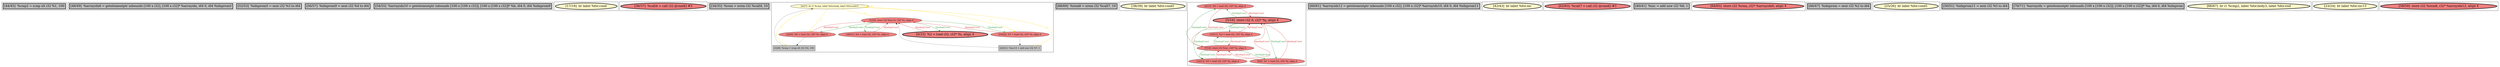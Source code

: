 
digraph G {





subgraph cluster22 {


node684 [penwidth=3.0,fontsize=20,fillcolor=grey,label="[44/45]  %cmp2 = icmp slt i32 %1, 100",shape=rectangle,style=filled ]



}

subgraph cluster20 {


node682 [penwidth=3.0,fontsize=20,fillcolor=grey,label="[48/49]  %arrayidx6 = getelementptr inbounds [100 x i32], [100 x i32]* %arrayidx, i64 0, i64 %idxprom5",shape=rectangle,style=filled ]



}

subgraph cluster18 {


node680 [penwidth=3.0,fontsize=20,fillcolor=grey,label="[52/53]  %idxprom5 = sext i32 %3 to i64",shape=rectangle,style=filled ]



}

subgraph cluster16 {


node678 [penwidth=3.0,fontsize=20,fillcolor=grey,label="[56/57]  %idxprom9 = sext i32 %4 to i64",shape=rectangle,style=filled ]



}

subgraph cluster17 {


node679 [penwidth=3.0,fontsize=20,fillcolor=grey,label="[54/55]  %arrayidx10 = getelementptr inbounds [100 x [100 x i32]], [100 x [100 x i32]]* %b, i64 0, i64 %idxprom9",shape=rectangle,style=filled ]



}

subgraph cluster4 {


node666 [penwidth=3.0,fontsize=20,fillcolor=lemonchiffon,label="[17/18]  br label %for.cond",shape=ellipse,style=filled ]



}

subgraph cluster3 {


node665 [penwidth=3.0,fontsize=20,fillcolor=lightcoral,label="[36/37]  %call4 = call i32 @rand() #3",shape=ellipse,style=filled ]



}

subgraph cluster2 {


node664 [penwidth=3.0,fontsize=20,fillcolor=grey,label="[34/35]  %rem = srem i32 %call4, 10",shape=rectangle,style=filled ]



}

subgraph cluster1 {


node663 [fillcolor=lemonchiffon,label="[4/27]  br i1 %cmp, label %for.body, label %for.end15",shape=ellipse,style=filled ]
node662 [fillcolor=grey,label="[3/28]  %cmp = icmp slt i32 %0, 100",shape=rectangle,style=filled ]
node657 [fillcolor=lightcoral,label="[1/32]  store i32 %inc14, i32* %i, align 4",shape=ellipse,style=filled ]
node656 [fillcolor=grey,label="[20/21]  %inc14 = add nsw i32 %7, 1",shape=rectangle,style=filled ]
node661 [fillcolor=lightcoral,label="[19/22]  %7 = load i32, i32* %i, align 4",shape=ellipse,style=filled ]
node658 [fillcolor=lightcoral,label="[30/31]  %4 = load i32, i32* %i, align 4",shape=ellipse,style=filled ]
node659 [penwidth=3.0,fontsize=20,fillcolor=lightcoral,label="[0/33]  %2 = load i32, i32* %i, align 4",shape=ellipse,style=filled ]
node660 [fillcolor=lightcoral,label="[2/29]  %0 = load i32, i32* %i, align 4",shape=ellipse,style=filled ]

node660->node657 [style=solid,color=firebrick3,label="A|indep|Const",penwidth=1.0,fontcolor=firebrick3 ]
node659->node657 [style=solid,color=firebrick3,label="A|indep|Const",penwidth=1.0,fontcolor=firebrick3 ]
node656->node657 [style=solid,color=black,label="",penwidth=0.5,fontcolor=black ]
node663->node657 [style=solid,color=gold,label="C",penwidth=1.0,fontcolor=gold ]
node661->node656 [style=solid,color=black,label="",penwidth=0.5,fontcolor=black ]
node661->node657 [style=solid,color=firebrick3,label="A|indep|Const",penwidth=1.0,fontcolor=firebrick3 ]
node663->node662 [style=solid,color=gold,label="C",penwidth=1.0,fontcolor=gold ]
node663->node660 [style=solid,color=gold,label="C",penwidth=1.0,fontcolor=gold ]
node657->node659 [style=solid,color=forestgreen,label="T|indep|Const",penwidth=1.0,fontcolor=forestgreen ]
node657->node661 [style=solid,color=forestgreen,label="T|indep|Const",penwidth=1.0,fontcolor=forestgreen ]
node663->node656 [style=solid,color=gold,label="C",penwidth=1.0,fontcolor=gold ]
node657->node658 [style=solid,color=forestgreen,label="T|indep|Const",penwidth=1.0,fontcolor=forestgreen ]
node662->node663 [style=solid,color=black,label="",penwidth=0.5,fontcolor=black ]
node658->node657 [style=solid,color=firebrick3,label="A|indep|Const",penwidth=1.0,fontcolor=firebrick3 ]
node663->node661 [style=solid,color=gold,label="C",penwidth=1.0,fontcolor=gold ]
node663->node663 [style=solid,color=gold,label="C",penwidth=1.0,fontcolor=gold ]
node660->node662 [style=solid,color=black,label="",penwidth=0.5,fontcolor=black ]
node657->node660 [style=solid,color=forestgreen,label="T|indep|Const",penwidth=1.0,fontcolor=forestgreen ]


}

subgraph cluster12 {


node674 [penwidth=3.0,fontsize=20,fillcolor=grey,label="[68/69]  %rem8 = srem i32 %call7, 10",shape=rectangle,style=filled ]



}

subgraph cluster5 {


node667 [penwidth=3.0,fontsize=20,fillcolor=lemonchiffon,label="[38/39]  br label %for.cond1",shape=ellipse,style=filled ]



}

subgraph cluster0 {


node655 [fillcolor=lightcoral,label="[6/15]  %6 = load i32, i32* %j, align 4",shape=ellipse,style=filled ]
node654 [fillcolor=lightcoral,label="[8/9]  %1 = load i32, i32* %j, align 4",shape=ellipse,style=filled ]
node653 [penwidth=3.0,fontsize=20,fillcolor=lightcoral,label="[5/16]  store i32 0, i32* %j, align 4",shape=ellipse,style=filled ]
node652 [fillcolor=lightcoral,label="[7/14]  store i32 %inc, i32* %j, align 4",shape=ellipse,style=filled ]
node650 [fillcolor=lightcoral,label="[12/13]  %5 = load i32, i32* %j, align 4",shape=ellipse,style=filled ]
node651 [fillcolor=lightcoral,label="[10/11]  %3 = load i32, i32* %j, align 4",shape=ellipse,style=filled ]

node651->node652 [style=solid,color=firebrick3,label="A|indep|Const",penwidth=1.0,fontcolor=firebrick3 ]
node650->node652 [style=solid,color=firebrick3,label="A|indep|Const",penwidth=1.0,fontcolor=firebrick3 ]
node653->node655 [style=solid,color=forestgreen,label="T|indep|Const",penwidth=1.0,fontcolor=forestgreen ]
node652->node651 [style=solid,color=forestgreen,label="T|indep|Const",penwidth=1.0,fontcolor=forestgreen ]
node655->node653 [style=solid,color=firebrick3,label="A|indep|Const",penwidth=1.0,fontcolor=firebrick3 ]
node653->node650 [style=solid,color=forestgreen,label="T|indep|Const",penwidth=1.0,fontcolor=forestgreen ]
node652->node650 [style=solid,color=forestgreen,label="T|indep|Const",penwidth=1.0,fontcolor=forestgreen ]
node650->node653 [style=solid,color=firebrick3,label="A|indep|Const",penwidth=1.0,fontcolor=firebrick3 ]
node653->node654 [style=solid,color=forestgreen,label="T|indep|Const",penwidth=1.0,fontcolor=forestgreen ]
node653->node651 [style=solid,color=forestgreen,label="T|indep|Const",penwidth=1.0,fontcolor=forestgreen ]
node652->node655 [style=solid,color=forestgreen,label="T|indep|Const",penwidth=1.0,fontcolor=forestgreen ]
node654->node653 [style=solid,color=firebrick3,label="A|indep|Const",penwidth=1.0,fontcolor=firebrick3 ]
node655->node652 [style=solid,color=firebrick3,label="A|indep|Const",penwidth=1.0,fontcolor=firebrick3 ]
node654->node652 [style=solid,color=firebrick3,label="A|indep|Const",penwidth=1.0,fontcolor=firebrick3 ]
node651->node653 [style=solid,color=firebrick3,label="A|indep|Const",penwidth=1.0,fontcolor=firebrick3 ]
node652->node654 [style=solid,color=forestgreen,label="T|indep|Const",penwidth=1.0,fontcolor=forestgreen ]


}

subgraph cluster6 {


node668 [penwidth=3.0,fontsize=20,fillcolor=grey,label="[60/61]  %arrayidx12 = getelementptr inbounds [100 x i32], [100 x i32]* %arrayidx10, i64 0, i64 %idxprom11",shape=rectangle,style=filled ]



}

subgraph cluster14 {


node676 [penwidth=3.0,fontsize=20,fillcolor=lemonchiffon,label="[42/43]  br label %for.inc",shape=ellipse,style=filled ]



}

subgraph cluster7 {


node669 [penwidth=3.0,fontsize=20,fillcolor=lightcoral,label="[62/63]  %call7 = call i32 @rand() #3",shape=ellipse,style=filled ]



}

subgraph cluster23 {


node685 [penwidth=3.0,fontsize=20,fillcolor=grey,label="[40/41]  %inc = add nsw i32 %6, 1",shape=rectangle,style=filled ]



}

subgraph cluster8 {


node670 [penwidth=3.0,fontsize=20,fillcolor=lightcoral,label="[64/65]  store i32 %rem, i32* %arrayidx6, align 4",shape=ellipse,style=filled ]



}

subgraph cluster21 {


node683 [penwidth=3.0,fontsize=20,fillcolor=grey,label="[46/47]  %idxprom = sext i32 %2 to i64",shape=rectangle,style=filled ]



}

subgraph cluster9 {


node671 [penwidth=3.0,fontsize=20,fillcolor=lemonchiffon,label="[25/26]  br label %for.cond1",shape=ellipse,style=filled ]



}

subgraph cluster19 {


node681 [penwidth=3.0,fontsize=20,fillcolor=grey,label="[50/51]  %idxprom11 = sext i32 %5 to i64",shape=rectangle,style=filled ]



}

subgraph cluster10 {


node672 [penwidth=3.0,fontsize=20,fillcolor=grey,label="[70/71]  %arrayidx = getelementptr inbounds [100 x [100 x i32]], [100 x [100 x i32]]* %a, i64 0, i64 %idxprom",shape=rectangle,style=filled ]



}

subgraph cluster11 {


node673 [penwidth=3.0,fontsize=20,fillcolor=lemonchiffon,label="[66/67]  br i1 %cmp2, label %for.body3, label %for.end",shape=ellipse,style=filled ]



}

subgraph cluster13 {


node675 [penwidth=3.0,fontsize=20,fillcolor=lemonchiffon,label="[23/24]  br label %for.inc13",shape=ellipse,style=filled ]



}

subgraph cluster15 {


node677 [penwidth=3.0,fontsize=20,fillcolor=lightcoral,label="[58/59]  store i32 %rem8, i32* %arrayidx12, align 4",shape=ellipse,style=filled ]



}

}
